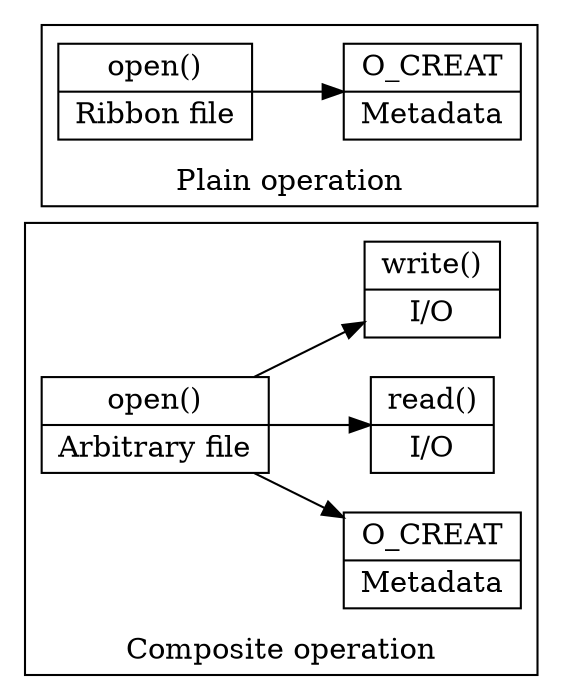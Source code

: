 digraph G
{
	rankdir="LR"
	graph [compound=true labelloc=b]
	node [shape=record];
	subgraph cluster_composite{
		label="Composite operation";
		open [label="open() | Arbitrary file"]
		creation [label="O_CREAT | Metadata"]
		read [label="read() | I/O"]
		write [label="write() | I/O"]
		color="black"
	}

	open -> creation
	open -> read
	open -> write

	rankdir="LR"
	graph [compound=true labelloc=b]
	node [shape=record];
	subgraph cluster_plain{
		label="Plain operation"
		open_pl [label="open() | Ribbon file"]
		creat_pl [label="O_CREAT | Metadata"]
	}
	open_pl -> creat_pl
}
